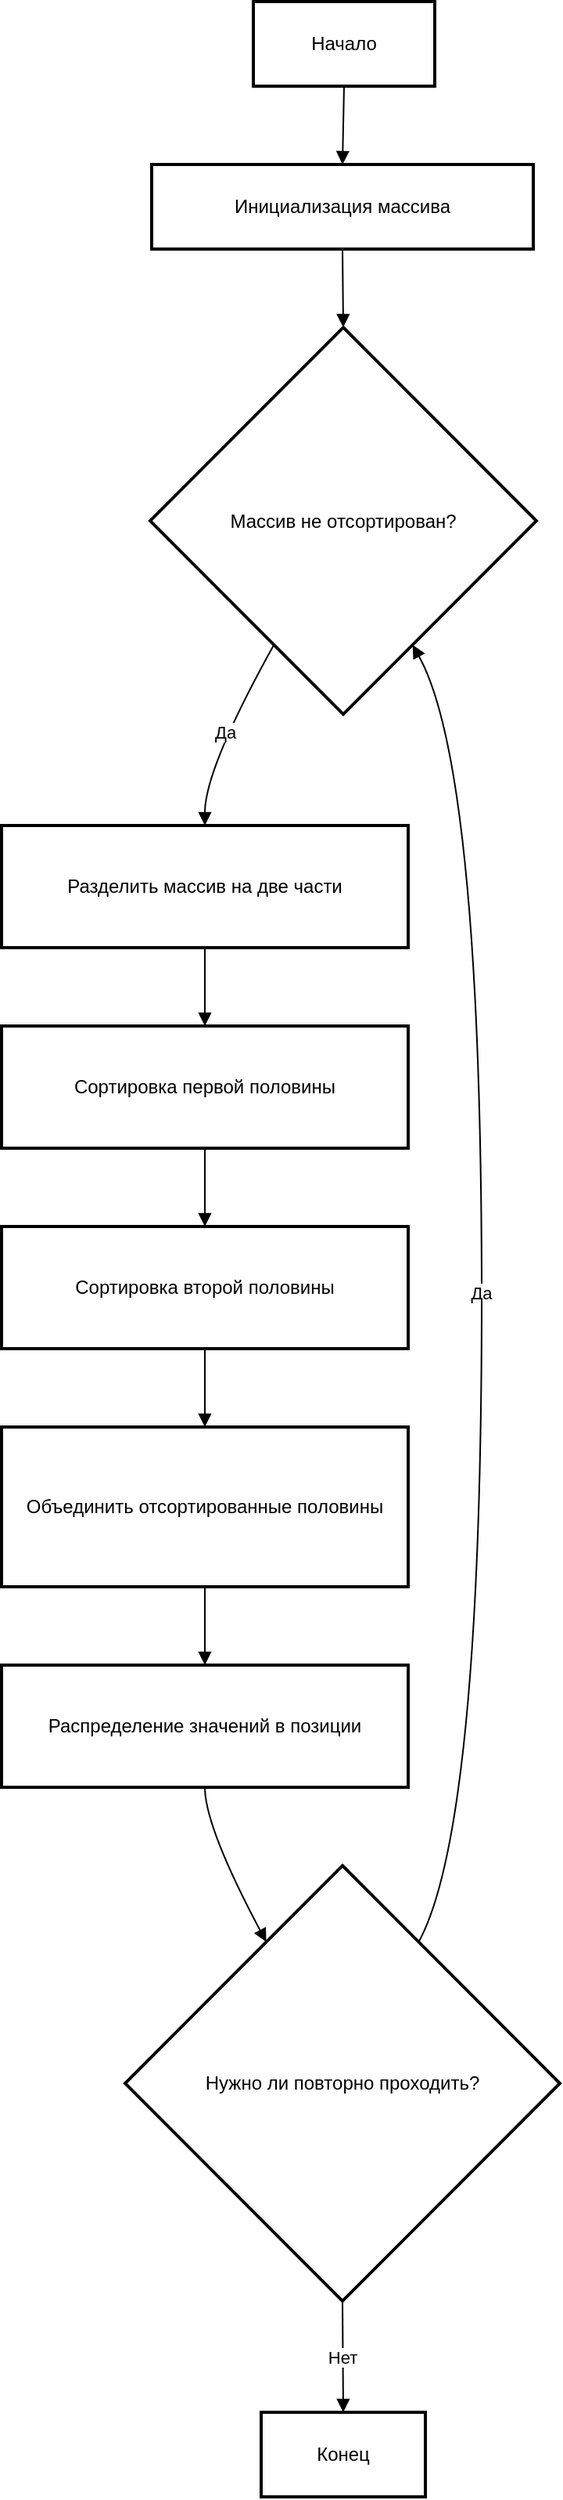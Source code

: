 <mxGraphModel><root><mxCell id="0"/><mxCell id="1" parent="0"/><mxCell id="2" value="Начало" style="whiteSpace=wrap;strokeWidth=2;" vertex="1" parent="1"><mxGeometry x="169" y="8" width="116" height="54" as="geometry"/></mxCell><mxCell id="3" value="Инициализация массива" style="whiteSpace=wrap;strokeWidth=2;" vertex="1" parent="1"><mxGeometry x="104" y="112" width="244" height="54" as="geometry"/></mxCell><mxCell id="4" value="Массив не отсортирован?" style="rhombus;strokeWidth=2;whiteSpace=wrap;" vertex="1" parent="1"><mxGeometry x="103" y="216" width="247" height="247" as="geometry"/></mxCell><mxCell id="5" value="Разделить массив на две части" style="whiteSpace=wrap;strokeWidth=2;" vertex="1" parent="1"><mxGeometry x="8" y="534" width="260" height="78" as="geometry"/></mxCell><mxCell id="6" value="Сортировка первой половины" style="whiteSpace=wrap;strokeWidth=2;" vertex="1" parent="1"><mxGeometry x="8" y="662" width="260" height="78" as="geometry"/></mxCell><mxCell id="7" value="Сортировка второй половины" style="whiteSpace=wrap;strokeWidth=2;" vertex="1" parent="1"><mxGeometry x="8" y="790" width="260" height="78" as="geometry"/></mxCell><mxCell id="8" value="Объединить отсортированные половины" style="whiteSpace=wrap;strokeWidth=2;" vertex="1" parent="1"><mxGeometry x="8" y="918" width="260" height="102" as="geometry"/></mxCell><mxCell id="9" value="Распределение значений в позиции" style="whiteSpace=wrap;strokeWidth=2;" vertex="1" parent="1"><mxGeometry x="8" y="1070" width="260" height="78" as="geometry"/></mxCell><mxCell id="10" value="Нужно ли повторно проходить?" style="rhombus;strokeWidth=2;whiteSpace=wrap;" vertex="1" parent="1"><mxGeometry x="87" y="1198" width="278" height="278" as="geometry"/></mxCell><mxCell id="11" value="Конец" style="whiteSpace=wrap;strokeWidth=2;" vertex="1" parent="1"><mxGeometry x="174" y="1547" width="105" height="54" as="geometry"/></mxCell><mxCell id="12" value="" style="curved=1;startArrow=none;endArrow=block;exitX=0.5;exitY=1;entryX=0.5;entryY=0;" edge="1" parent="1" source="2" target="3"><mxGeometry relative="1" as="geometry"><Array as="points"/></mxGeometry></mxCell><mxCell id="13" value="" style="curved=1;startArrow=none;endArrow=block;exitX=0.5;exitY=1;entryX=0.5;entryY=0;" edge="1" parent="1" source="3" target="4"><mxGeometry relative="1" as="geometry"><Array as="points"/></mxGeometry></mxCell><mxCell id="14" value="Да" style="curved=1;startArrow=none;endArrow=block;exitX=0.22;exitY=1;entryX=0.5;entryY=0;" edge="1" parent="1" source="4" target="5"><mxGeometry relative="1" as="geometry"><Array as="points"><mxPoint x="138" y="498"/></Array></mxGeometry></mxCell><mxCell id="15" value="" style="curved=1;startArrow=none;endArrow=block;exitX=0.5;exitY=1;entryX=0.5;entryY=0;" edge="1" parent="1" source="5" target="6"><mxGeometry relative="1" as="geometry"><Array as="points"/></mxGeometry></mxCell><mxCell id="16" value="" style="curved=1;startArrow=none;endArrow=block;exitX=0.5;exitY=1;entryX=0.5;entryY=0;" edge="1" parent="1" source="6" target="7"><mxGeometry relative="1" as="geometry"><Array as="points"/></mxGeometry></mxCell><mxCell id="17" value="" style="curved=1;startArrow=none;endArrow=block;exitX=0.5;exitY=1;entryX=0.5;entryY=0;" edge="1" parent="1" source="7" target="8"><mxGeometry relative="1" as="geometry"><Array as="points"/></mxGeometry></mxCell><mxCell id="18" value="" style="curved=1;startArrow=none;endArrow=block;exitX=0.5;exitY=1;entryX=0.5;entryY=0;" edge="1" parent="1" source="8" target="9"><mxGeometry relative="1" as="geometry"><Array as="points"/></mxGeometry></mxCell><mxCell id="19" value="" style="curved=1;startArrow=none;endArrow=block;exitX=0.5;exitY=1;entryX=0.23;entryY=0;" edge="1" parent="1" source="9" target="10"><mxGeometry relative="1" as="geometry"><Array as="points"><mxPoint x="138" y="1173"/></Array></mxGeometry></mxCell><mxCell id="20" value="Да" style="curved=1;startArrow=none;endArrow=block;exitX=0.77;exitY=0;entryX=0.78;entryY=1;" edge="1" parent="1" source="10" target="4"><mxGeometry relative="1" as="geometry"><Array as="points"><mxPoint x="315" y="1173"/><mxPoint x="315" y="498"/></Array></mxGeometry></mxCell><mxCell id="21" value="Нет" style="curved=1;startArrow=none;endArrow=block;exitX=0.5;exitY=1;entryX=0.5;entryY=0;" edge="1" parent="1" source="10" target="11"><mxGeometry relative="1" as="geometry"><Array as="points"/></mxGeometry></mxCell></root></mxGraphModel>